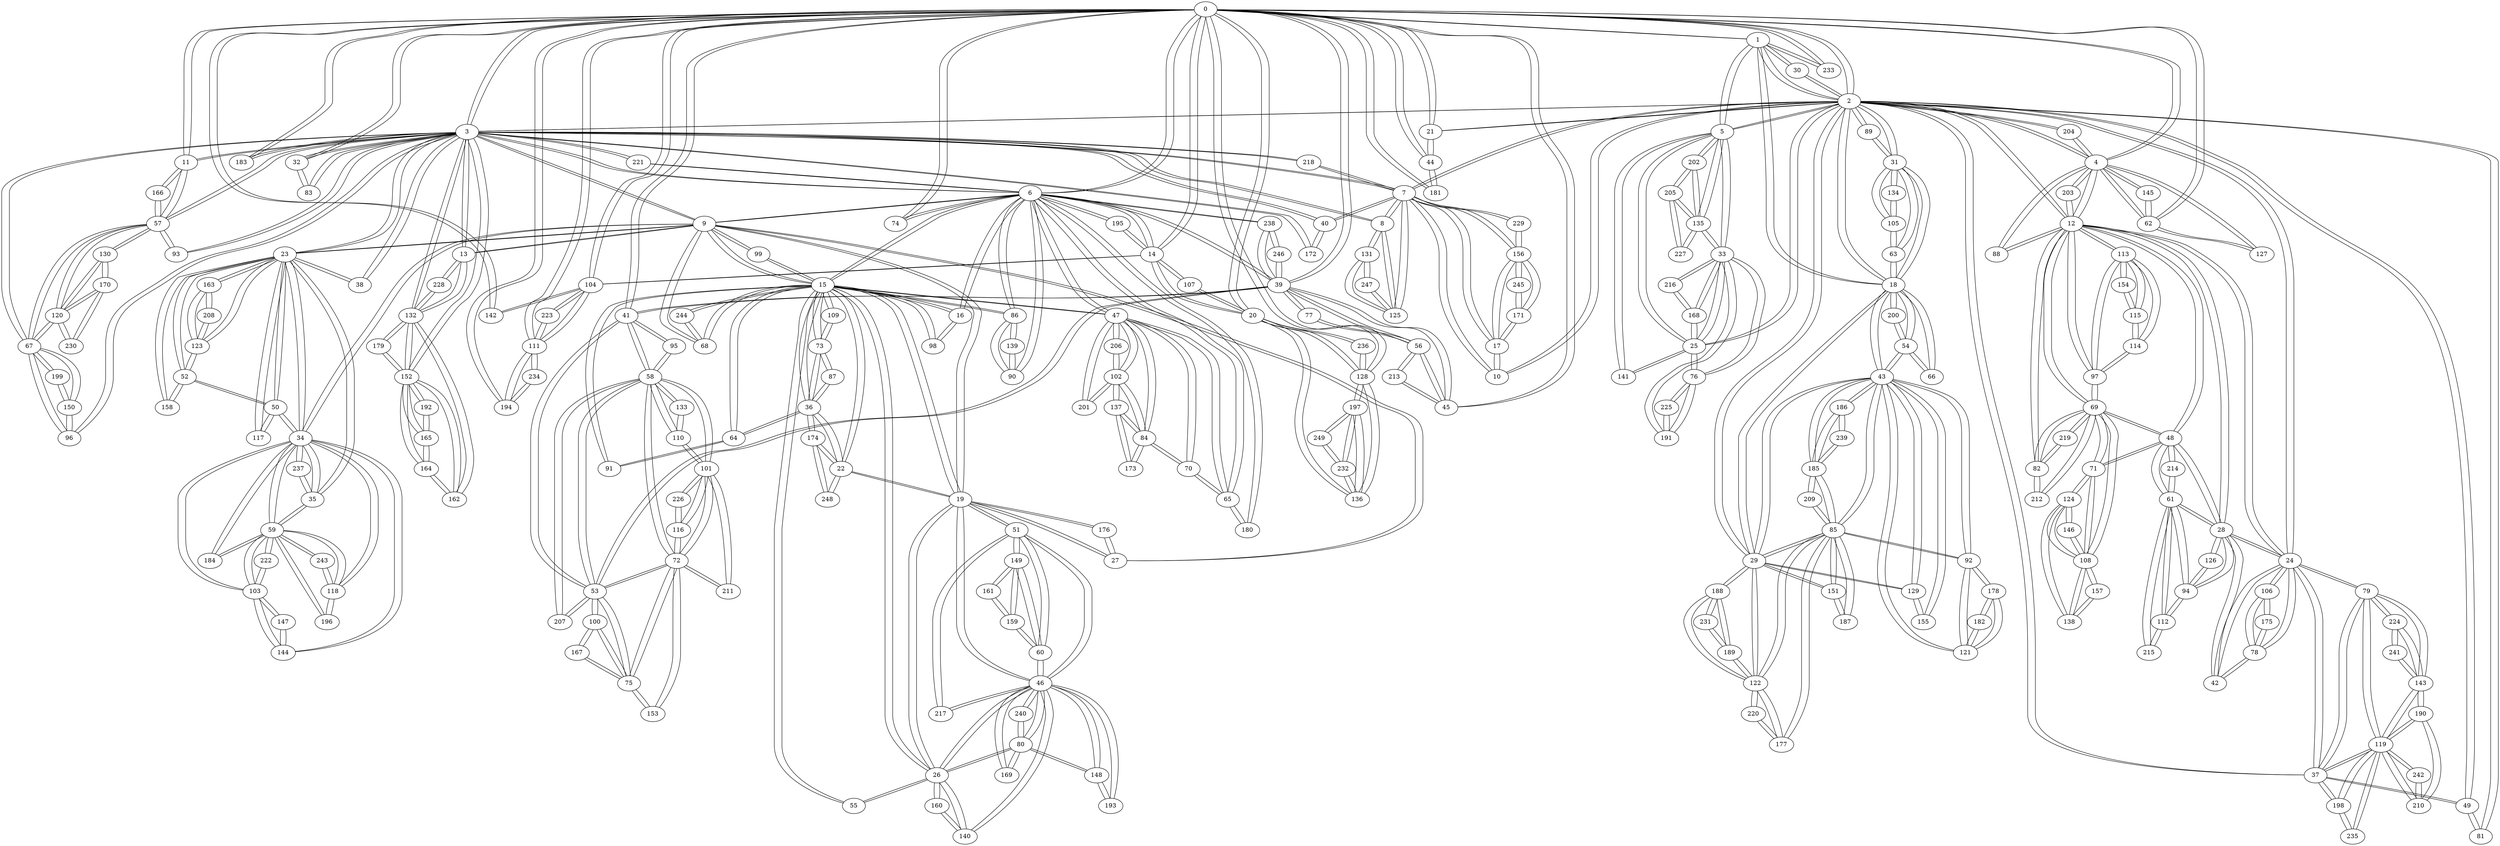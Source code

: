 graph {
0 -- 1 [ distancia=14 ]
0 -- 2 [ distancia=12 ]
0 -- 3 [ distancia=3 ]
0 -- 4 [ distancia=11 ]
0 -- 6 [ distancia=6 ]
0 -- 11 [ distancia=7 ]
0 -- 14 [ distancia=5 ]
0 -- 20 [ distancia=5 ]
0 -- 21 [ distancia=5 ]
0 -- 32 [ distancia=12 ]
0 -- 39 [ distancia=14 ]
0 -- 41 [ distancia=6 ]
0 -- 44 [ distancia=6 ]
0 -- 45 [ distancia=9 ]
0 -- 62 [ distancia=4 ]
0 -- 74 [ distancia=1 ]
0 -- 104 [ distancia=7 ]
0 -- 111 [ distancia=13 ]
0 -- 128 [ distancia=1 ]
0 -- 142 [ distancia=15 ]
0 -- 181 [ distancia=9 ]
0 -- 183 [ distancia=7 ]
0 -- 194 [ distancia=15 ]
0 -- 233 [ distancia=5 ]
1 -- 0 [ distancia=14 ]
1 -- 2 [ distancia=10 ]
1 -- 5 [ distancia=12 ]
1 -- 18 [ distancia=7 ]
1 -- 30 [ distancia=11 ]
1 -- 233 [ distancia=14 ]
2 -- 1 [ distancia=10 ]
2 -- 0 [ distancia=12 ]
2 -- 3 [ distancia=1 ]
2 -- 4 [ distancia=3 ]
2 -- 5 [ distancia=9 ]
2 -- 7 [ distancia=5 ]
2 -- 10 [ distancia=15 ]
2 -- 12 [ distancia=1 ]
2 -- 18 [ distancia=5 ]
2 -- 21 [ distancia=1 ]
2 -- 24 [ distancia=1 ]
2 -- 25 [ distancia=15 ]
2 -- 29 [ distancia=1 ]
2 -- 30 [ distancia=13 ]
2 -- 31 [ distancia=10 ]
2 -- 37 [ distancia=4 ]
2 -- 49 [ distancia=2 ]
2 -- 81 [ distancia=5 ]
2 -- 89 [ distancia=14 ]
2 -- 204 [ distancia=1 ]
3 -- 0 [ distancia=3 ]
3 -- 2 [ distancia=1 ]
3 -- 6 [ distancia=2 ]
3 -- 7 [ distancia=3 ]
3 -- 8 [ distancia=11 ]
3 -- 9 [ distancia=6 ]
3 -- 11 [ distancia=10 ]
3 -- 13 [ distancia=4 ]
3 -- 23 [ distancia=9 ]
3 -- 32 [ distancia=14 ]
3 -- 38 [ distancia=4 ]
3 -- 40 [ distancia=3 ]
3 -- 57 [ distancia=15 ]
3 -- 67 [ distancia=14 ]
3 -- 83 [ distancia=12 ]
3 -- 93 [ distancia=11 ]
3 -- 96 [ distancia=7 ]
3 -- 132 [ distancia=7 ]
3 -- 152 [ distancia=13 ]
3 -- 172 [ distancia=11 ]
3 -- 183 [ distancia=4 ]
3 -- 218 [ distancia=13 ]
3 -- 221 [ distancia=2 ]
4 -- 2 [ distancia=3 ]
4 -- 0 [ distancia=11 ]
4 -- 12 [ distancia=14 ]
4 -- 62 [ distancia=12 ]
4 -- 88 [ distancia=12 ]
4 -- 127 [ distancia=3 ]
4 -- 145 [ distancia=9 ]
4 -- 203 [ distancia=5 ]
4 -- 204 [ distancia=10 ]
5 -- 1 [ distancia=12 ]
5 -- 2 [ distancia=9 ]
5 -- 25 [ distancia=1 ]
5 -- 33 [ distancia=14 ]
5 -- 135 [ distancia=8 ]
5 -- 141 [ distancia=6 ]
5 -- 202 [ distancia=3 ]
6 -- 3 [ distancia=2 ]
6 -- 0 [ distancia=6 ]
6 -- 9 [ distancia=2 ]
6 -- 14 [ distancia=4 ]
6 -- 15 [ distancia=4 ]
6 -- 16 [ distancia=3 ]
6 -- 39 [ distancia=11 ]
6 -- 47 [ distancia=2 ]
6 -- 65 [ distancia=3 ]
6 -- 74 [ distancia=1 ]
6 -- 86 [ distancia=5 ]
6 -- 90 [ distancia=8 ]
6 -- 180 [ distancia=13 ]
6 -- 195 [ distancia=12 ]
6 -- 221 [ distancia=1 ]
6 -- 238 [ distancia=10 ]
7 -- 3 [ distancia=3 ]
7 -- 2 [ distancia=5 ]
7 -- 8 [ distancia=5 ]
7 -- 10 [ distancia=1 ]
7 -- 17 [ distancia=5 ]
7 -- 40 [ distancia=7 ]
7 -- 125 [ distancia=5 ]
7 -- 156 [ distancia=2 ]
7 -- 218 [ distancia=1 ]
7 -- 229 [ distancia=12 ]
8 -- 3 [ distancia=11 ]
8 -- 7 [ distancia=5 ]
8 -- 125 [ distancia=8 ]
8 -- 131 [ distancia=12 ]
9 -- 3 [ distancia=6 ]
9 -- 6 [ distancia=2 ]
9 -- 13 [ distancia=13 ]
9 -- 15 [ distancia=2 ]
9 -- 19 [ distancia=11 ]
9 -- 23 [ distancia=14 ]
9 -- 27 [ distancia=8 ]
9 -- 34 [ distancia=6 ]
9 -- 68 [ distancia=9 ]
9 -- 99 [ distancia=2 ]
10 -- 2 [ distancia=15 ]
10 -- 7 [ distancia=1 ]
10 -- 17 [ distancia=12 ]
11 -- 3 [ distancia=10 ]
11 -- 0 [ distancia=7 ]
11 -- 57 [ distancia=7 ]
11 -- 166 [ distancia=10 ]
12 -- 2 [ distancia=1 ]
12 -- 4 [ distancia=14 ]
12 -- 24 [ distancia=4 ]
12 -- 28 [ distancia=4 ]
12 -- 48 [ distancia=9 ]
12 -- 69 [ distancia=7 ]
12 -- 82 [ distancia=15 ]
12 -- 88 [ distancia=6 ]
12 -- 97 [ distancia=4 ]
12 -- 113 [ distancia=6 ]
12 -- 203 [ distancia=1 ]
13 -- 3 [ distancia=4 ]
13 -- 9 [ distancia=13 ]
13 -- 132 [ distancia=14 ]
13 -- 228 [ distancia=2 ]
14 -- 0 [ distancia=5 ]
14 -- 6 [ distancia=4 ]
14 -- 20 [ distancia=15 ]
14 -- 104 [ distancia=13 ]
14 -- 107 [ distancia=13 ]
14 -- 195 [ distancia=9 ]
15 -- 9 [ distancia=2 ]
15 -- 6 [ distancia=4 ]
15 -- 16 [ distancia=4 ]
15 -- 19 [ distancia=10 ]
15 -- 22 [ distancia=1 ]
15 -- 26 [ distancia=6 ]
15 -- 36 [ distancia=15 ]
15 -- 47 [ distancia=12 ]
15 -- 55 [ distancia=13 ]
15 -- 64 [ distancia=12 ]
15 -- 68 [ distancia=1 ]
15 -- 73 [ distancia=1 ]
15 -- 86 [ distancia=15 ]
15 -- 91 [ distancia=14 ]
15 -- 98 [ distancia=4 ]
15 -- 99 [ distancia=8 ]
15 -- 109 [ distancia=1 ]
15 -- 244 [ distancia=14 ]
16 -- 15 [ distancia=4 ]
16 -- 6 [ distancia=3 ]
16 -- 98 [ distancia=2 ]
17 -- 7 [ distancia=5 ]
17 -- 10 [ distancia=12 ]
17 -- 156 [ distancia=15 ]
17 -- 171 [ distancia=13 ]
18 -- 1 [ distancia=7 ]
18 -- 2 [ distancia=5 ]
18 -- 29 [ distancia=9 ]
18 -- 31 [ distancia=10 ]
18 -- 43 [ distancia=13 ]
18 -- 54 [ distancia=2 ]
18 -- 63 [ distancia=1 ]
18 -- 66 [ distancia=6 ]
18 -- 200 [ distancia=10 ]
19 -- 15 [ distancia=10 ]
19 -- 9 [ distancia=11 ]
19 -- 22 [ distancia=4 ]
19 -- 26 [ distancia=4 ]
19 -- 27 [ distancia=4 ]
19 -- 46 [ distancia=5 ]
19 -- 51 [ distancia=4 ]
19 -- 176 [ distancia=13 ]
20 -- 14 [ distancia=15 ]
20 -- 0 [ distancia=5 ]
20 -- 107 [ distancia=7 ]
20 -- 128 [ distancia=10 ]
20 -- 136 [ distancia=9 ]
20 -- 236 [ distancia=7 ]
21 -- 0 [ distancia=5 ]
21 -- 2 [ distancia=1 ]
21 -- 44 [ distancia=5 ]
22 -- 15 [ distancia=1 ]
22 -- 19 [ distancia=4 ]
22 -- 36 [ distancia=2 ]
22 -- 174 [ distancia=15 ]
22 -- 248 [ distancia=11 ]
23 -- 3 [ distancia=9 ]
23 -- 9 [ distancia=14 ]
23 -- 34 [ distancia=5 ]
23 -- 35 [ distancia=6 ]
23 -- 38 [ distancia=3 ]
23 -- 50 [ distancia=2 ]
23 -- 52 [ distancia=13 ]
23 -- 117 [ distancia=1 ]
23 -- 123 [ distancia=3 ]
23 -- 158 [ distancia=1 ]
23 -- 163 [ distancia=5 ]
24 -- 12 [ distancia=4 ]
24 -- 2 [ distancia=1 ]
24 -- 28 [ distancia=5 ]
24 -- 37 [ distancia=2 ]
24 -- 42 [ distancia=15 ]
24 -- 78 [ distancia=12 ]
24 -- 79 [ distancia=6 ]
24 -- 106 [ distancia=6 ]
25 -- 5 [ distancia=1 ]
25 -- 2 [ distancia=15 ]
25 -- 33 [ distancia=13 ]
25 -- 76 [ distancia=15 ]
25 -- 141 [ distancia=6 ]
25 -- 168 [ distancia=13 ]
26 -- 19 [ distancia=4 ]
26 -- 15 [ distancia=6 ]
26 -- 46 [ distancia=2 ]
26 -- 55 [ distancia=5 ]
26 -- 80 [ distancia=12 ]
26 -- 140 [ distancia=14 ]
26 -- 160 [ distancia=3 ]
27 -- 9 [ distancia=8 ]
27 -- 19 [ distancia=4 ]
27 -- 176 [ distancia=15 ]
28 -- 24 [ distancia=5 ]
28 -- 12 [ distancia=4 ]
28 -- 42 [ distancia=7 ]
28 -- 48 [ distancia=3 ]
28 -- 61 [ distancia=5 ]
28 -- 94 [ distancia=13 ]
28 -- 126 [ distancia=2 ]
29 -- 18 [ distancia=9 ]
29 -- 2 [ distancia=1 ]
29 -- 43 [ distancia=14 ]
29 -- 85 [ distancia=8 ]
29 -- 122 [ distancia=4 ]
29 -- 129 [ distancia=6 ]
29 -- 151 [ distancia=13 ]
29 -- 188 [ distancia=4 ]
30 -- 1 [ distancia=11 ]
30 -- 2 [ distancia=13 ]
31 -- 18 [ distancia=10 ]
31 -- 2 [ distancia=10 ]
31 -- 63 [ distancia=15 ]
31 -- 89 [ distancia=14 ]
31 -- 105 [ distancia=6 ]
31 -- 134 [ distancia=4 ]
32 -- 0 [ distancia=12 ]
32 -- 3 [ distancia=14 ]
32 -- 83 [ distancia=10 ]
33 -- 25 [ distancia=13 ]
33 -- 5 [ distancia=14 ]
33 -- 76 [ distancia=2 ]
33 -- 135 [ distancia=15 ]
33 -- 168 [ distancia=11 ]
33 -- 191 [ distancia=13 ]
33 -- 216 [ distancia=5 ]
34 -- 23 [ distancia=5 ]
34 -- 9 [ distancia=6 ]
34 -- 35 [ distancia=4 ]
34 -- 50 [ distancia=10 ]
34 -- 59 [ distancia=6 ]
34 -- 103 [ distancia=10 ]
34 -- 118 [ distancia=11 ]
34 -- 144 [ distancia=5 ]
34 -- 184 [ distancia=2 ]
34 -- 237 [ distancia=10 ]
35 -- 23 [ distancia=6 ]
35 -- 34 [ distancia=4 ]
35 -- 59 [ distancia=6 ]
35 -- 237 [ distancia=2 ]
36 -- 22 [ distancia=2 ]
36 -- 15 [ distancia=15 ]
36 -- 64 [ distancia=8 ]
36 -- 73 [ distancia=5 ]
36 -- 87 [ distancia=2 ]
36 -- 174 [ distancia=12 ]
37 -- 24 [ distancia=2 ]
37 -- 2 [ distancia=4 ]
37 -- 49 [ distancia=11 ]
37 -- 79 [ distancia=6 ]
37 -- 119 [ distancia=13 ]
37 -- 198 [ distancia=9 ]
38 -- 23 [ distancia=3 ]
38 -- 3 [ distancia=4 ]
39 -- 0 [ distancia=14 ]
39 -- 6 [ distancia=11 ]
39 -- 41 [ distancia=7 ]
39 -- 45 [ distancia=7 ]
39 -- 53 [ distancia=1 ]
39 -- 56 [ distancia=11 ]
39 -- 77 [ distancia=5 ]
39 -- 238 [ distancia=1 ]
39 -- 246 [ distancia=9 ]
40 -- 7 [ distancia=7 ]
40 -- 3 [ distancia=3 ]
40 -- 172 [ distancia=14 ]
41 -- 39 [ distancia=7 ]
41 -- 0 [ distancia=6 ]
41 -- 53 [ distancia=6 ]
41 -- 58 [ distancia=12 ]
41 -- 95 [ distancia=4 ]
42 -- 28 [ distancia=7 ]
42 -- 24 [ distancia=15 ]
42 -- 78 [ distancia=15 ]
43 -- 29 [ distancia=14 ]
43 -- 18 [ distancia=13 ]
43 -- 54 [ distancia=5 ]
43 -- 85 [ distancia=6 ]
43 -- 92 [ distancia=7 ]
43 -- 121 [ distancia=9 ]
43 -- 129 [ distancia=11 ]
43 -- 155 [ distancia=9 ]
43 -- 185 [ distancia=11 ]
43 -- 186 [ distancia=5 ]
44 -- 0 [ distancia=6 ]
44 -- 21 [ distancia=5 ]
44 -- 181 [ distancia=12 ]
45 -- 39 [ distancia=7 ]
45 -- 0 [ distancia=9 ]
45 -- 56 [ distancia=12 ]
45 -- 213 [ distancia=4 ]
46 -- 26 [ distancia=2 ]
46 -- 19 [ distancia=5 ]
46 -- 51 [ distancia=12 ]
46 -- 60 [ distancia=9 ]
46 -- 80 [ distancia=2 ]
46 -- 140 [ distancia=7 ]
46 -- 148 [ distancia=10 ]
46 -- 169 [ distancia=2 ]
46 -- 193 [ distancia=2 ]
46 -- 217 [ distancia=3 ]
46 -- 240 [ distancia=11 ]
47 -- 15 [ distancia=12 ]
47 -- 6 [ distancia=2 ]
47 -- 65 [ distancia=3 ]
47 -- 70 [ distancia=9 ]
47 -- 84 [ distancia=11 ]
47 -- 102 [ distancia=14 ]
47 -- 201 [ distancia=4 ]
47 -- 206 [ distancia=3 ]
48 -- 28 [ distancia=3 ]
48 -- 12 [ distancia=9 ]
48 -- 61 [ distancia=11 ]
48 -- 69 [ distancia=14 ]
48 -- 71 [ distancia=2 ]
48 -- 214 [ distancia=10 ]
49 -- 2 [ distancia=2 ]
49 -- 37 [ distancia=11 ]
49 -- 81 [ distancia=10 ]
50 -- 34 [ distancia=10 ]
50 -- 23 [ distancia=2 ]
50 -- 52 [ distancia=5 ]
50 -- 117 [ distancia=10 ]
51 -- 46 [ distancia=12 ]
51 -- 19 [ distancia=4 ]
51 -- 60 [ distancia=2 ]
51 -- 149 [ distancia=8 ]
51 -- 217 [ distancia=9 ]
52 -- 50 [ distancia=5 ]
52 -- 23 [ distancia=13 ]
52 -- 123 [ distancia=13 ]
52 -- 158 [ distancia=4 ]
53 -- 41 [ distancia=6 ]
53 -- 39 [ distancia=1 ]
53 -- 58 [ distancia=13 ]
53 -- 72 [ distancia=4 ]
53 -- 75 [ distancia=14 ]
53 -- 100 [ distancia=13 ]
53 -- 207 [ distancia=6 ]
54 -- 43 [ distancia=5 ]
54 -- 18 [ distancia=2 ]
54 -- 66 [ distancia=5 ]
54 -- 200 [ distancia=7 ]
55 -- 26 [ distancia=5 ]
55 -- 15 [ distancia=13 ]
56 -- 39 [ distancia=11 ]
56 -- 45 [ distancia=12 ]
56 -- 77 [ distancia=2 ]
56 -- 213 [ distancia=13 ]
57 -- 11 [ distancia=7 ]
57 -- 3 [ distancia=15 ]
57 -- 67 [ distancia=2 ]
57 -- 93 [ distancia=1 ]
57 -- 120 [ distancia=7 ]
57 -- 130 [ distancia=5 ]
57 -- 166 [ distancia=4 ]
58 -- 53 [ distancia=13 ]
58 -- 41 [ distancia=12 ]
58 -- 72 [ distancia=5 ]
58 -- 95 [ distancia=7 ]
58 -- 101 [ distancia=5 ]
58 -- 110 [ distancia=1 ]
58 -- 133 [ distancia=9 ]
58 -- 207 [ distancia=14 ]
59 -- 34 [ distancia=6 ]
59 -- 35 [ distancia=6 ]
59 -- 103 [ distancia=3 ]
59 -- 118 [ distancia=4 ]
59 -- 184 [ distancia=14 ]
59 -- 196 [ distancia=7 ]
59 -- 222 [ distancia=6 ]
59 -- 243 [ distancia=8 ]
60 -- 51 [ distancia=2 ]
60 -- 46 [ distancia=9 ]
60 -- 149 [ distancia=8 ]
60 -- 159 [ distancia=3 ]
61 -- 48 [ distancia=11 ]
61 -- 28 [ distancia=5 ]
61 -- 94 [ distancia=9 ]
61 -- 112 [ distancia=12 ]
61 -- 214 [ distancia=12 ]
61 -- 215 [ distancia=4 ]
62 -- 0 [ distancia=4 ]
62 -- 4 [ distancia=12 ]
62 -- 127 [ distancia=5 ]
62 -- 145 [ distancia=11 ]
63 -- 31 [ distancia=15 ]
63 -- 18 [ distancia=1 ]
63 -- 105 [ distancia=11 ]
64 -- 36 [ distancia=8 ]
64 -- 15 [ distancia=12 ]
64 -- 91 [ distancia=4 ]
65 -- 6 [ distancia=3 ]
65 -- 47 [ distancia=3 ]
65 -- 70 [ distancia=11 ]
65 -- 180 [ distancia=1 ]
66 -- 54 [ distancia=5 ]
66 -- 18 [ distancia=6 ]
67 -- 57 [ distancia=2 ]
67 -- 3 [ distancia=14 ]
67 -- 96 [ distancia=13 ]
67 -- 120 [ distancia=10 ]
67 -- 150 [ distancia=15 ]
67 -- 199 [ distancia=5 ]
68 -- 15 [ distancia=1 ]
68 -- 9 [ distancia=9 ]
68 -- 244 [ distancia=10 ]
69 -- 48 [ distancia=14 ]
69 -- 12 [ distancia=7 ]
69 -- 71 [ distancia=2 ]
69 -- 82 [ distancia=9 ]
69 -- 97 [ distancia=13 ]
69 -- 108 [ distancia=15 ]
69 -- 212 [ distancia=6 ]
69 -- 219 [ distancia=9 ]
70 -- 47 [ distancia=9 ]
70 -- 65 [ distancia=11 ]
70 -- 84 [ distancia=3 ]
71 -- 69 [ distancia=2 ]
71 -- 48 [ distancia=2 ]
71 -- 108 [ distancia=13 ]
71 -- 124 [ distancia=13 ]
72 -- 58 [ distancia=5 ]
72 -- 53 [ distancia=4 ]
72 -- 75 [ distancia=5 ]
72 -- 101 [ distancia=3 ]
72 -- 116 [ distancia=15 ]
72 -- 153 [ distancia=14 ]
72 -- 211 [ distancia=14 ]
73 -- 36 [ distancia=5 ]
73 -- 15 [ distancia=1 ]
73 -- 87 [ distancia=12 ]
73 -- 109 [ distancia=6 ]
74 -- 0 [ distancia=1 ]
74 -- 6 [ distancia=1 ]
75 -- 72 [ distancia=5 ]
75 -- 53 [ distancia=14 ]
75 -- 100 [ distancia=7 ]
75 -- 153 [ distancia=14 ]
75 -- 167 [ distancia=7 ]
76 -- 33 [ distancia=2 ]
76 -- 25 [ distancia=15 ]
76 -- 191 [ distancia=4 ]
76 -- 225 [ distancia=7 ]
77 -- 56 [ distancia=2 ]
77 -- 39 [ distancia=5 ]
78 -- 42 [ distancia=15 ]
78 -- 24 [ distancia=12 ]
78 -- 106 [ distancia=5 ]
78 -- 175 [ distancia=12 ]
79 -- 24 [ distancia=6 ]
79 -- 37 [ distancia=6 ]
79 -- 119 [ distancia=13 ]
79 -- 143 [ distancia=11 ]
79 -- 224 [ distancia=8 ]
80 -- 46 [ distancia=2 ]
80 -- 26 [ distancia=12 ]
80 -- 148 [ distancia=14 ]
80 -- 169 [ distancia=2 ]
80 -- 240 [ distancia=13 ]
81 -- 49 [ distancia=10 ]
81 -- 2 [ distancia=5 ]
82 -- 12 [ distancia=15 ]
82 -- 69 [ distancia=9 ]
82 -- 212 [ distancia=7 ]
82 -- 219 [ distancia=2 ]
83 -- 32 [ distancia=10 ]
83 -- 3 [ distancia=12 ]
84 -- 70 [ distancia=3 ]
84 -- 47 [ distancia=11 ]
84 -- 102 [ distancia=8 ]
84 -- 137 [ distancia=7 ]
84 -- 173 [ distancia=10 ]
85 -- 43 [ distancia=6 ]
85 -- 29 [ distancia=8 ]
85 -- 92 [ distancia=2 ]
85 -- 122 [ distancia=3 ]
85 -- 151 [ distancia=5 ]
85 -- 177 [ distancia=15 ]
85 -- 185 [ distancia=6 ]
85 -- 187 [ distancia=7 ]
85 -- 209 [ distancia=8 ]
86 -- 6 [ distancia=5 ]
86 -- 15 [ distancia=15 ]
86 -- 90 [ distancia=13 ]
86 -- 139 [ distancia=9 ]
87 -- 36 [ distancia=2 ]
87 -- 73 [ distancia=12 ]
88 -- 4 [ distancia=12 ]
88 -- 12 [ distancia=6 ]
89 -- 31 [ distancia=14 ]
89 -- 2 [ distancia=14 ]
90 -- 86 [ distancia=13 ]
90 -- 6 [ distancia=8 ]
90 -- 139 [ distancia=10 ]
91 -- 64 [ distancia=4 ]
91 -- 15 [ distancia=14 ]
92 -- 43 [ distancia=7 ]
92 -- 85 [ distancia=2 ]
92 -- 121 [ distancia=5 ]
92 -- 178 [ distancia=11 ]
93 -- 3 [ distancia=11 ]
93 -- 57 [ distancia=1 ]
94 -- 28 [ distancia=13 ]
94 -- 61 [ distancia=9 ]
94 -- 112 [ distancia=15 ]
94 -- 126 [ distancia=12 ]
95 -- 58 [ distancia=7 ]
95 -- 41 [ distancia=4 ]
96 -- 67 [ distancia=13 ]
96 -- 3 [ distancia=7 ]
96 -- 150 [ distancia=10 ]
97 -- 12 [ distancia=4 ]
97 -- 69 [ distancia=13 ]
97 -- 113 [ distancia=5 ]
97 -- 114 [ distancia=6 ]
98 -- 16 [ distancia=2 ]
98 -- 15 [ distancia=4 ]
99 -- 9 [ distancia=2 ]
99 -- 15 [ distancia=8 ]
100 -- 53 [ distancia=13 ]
100 -- 75 [ distancia=7 ]
100 -- 167 [ distancia=11 ]
101 -- 72 [ distancia=3 ]
101 -- 58 [ distancia=5 ]
101 -- 110 [ distancia=5 ]
101 -- 116 [ distancia=9 ]
101 -- 211 [ distancia=5 ]
101 -- 226 [ distancia=5 ]
102 -- 84 [ distancia=8 ]
102 -- 47 [ distancia=14 ]
102 -- 137 [ distancia=9 ]
102 -- 201 [ distancia=12 ]
102 -- 206 [ distancia=4 ]
103 -- 59 [ distancia=3 ]
103 -- 34 [ distancia=10 ]
103 -- 144 [ distancia=7 ]
103 -- 147 [ distancia=12 ]
103 -- 222 [ distancia=12 ]
104 -- 14 [ distancia=13 ]
104 -- 0 [ distancia=7 ]
104 -- 111 [ distancia=10 ]
104 -- 142 [ distancia=13 ]
104 -- 223 [ distancia=3 ]
105 -- 31 [ distancia=6 ]
105 -- 63 [ distancia=11 ]
105 -- 134 [ distancia=9 ]
106 -- 78 [ distancia=5 ]
106 -- 24 [ distancia=6 ]
106 -- 175 [ distancia=5 ]
107 -- 20 [ distancia=7 ]
107 -- 14 [ distancia=13 ]
108 -- 69 [ distancia=15 ]
108 -- 71 [ distancia=13 ]
108 -- 124 [ distancia=13 ]
108 -- 138 [ distancia=10 ]
108 -- 146 [ distancia=2 ]
108 -- 157 [ distancia=5 ]
109 -- 73 [ distancia=6 ]
109 -- 15 [ distancia=1 ]
110 -- 101 [ distancia=5 ]
110 -- 58 [ distancia=1 ]
110 -- 133 [ distancia=15 ]
111 -- 0 [ distancia=13 ]
111 -- 104 [ distancia=10 ]
111 -- 194 [ distancia=5 ]
111 -- 223 [ distancia=2 ]
111 -- 234 [ distancia=15 ]
112 -- 94 [ distancia=15 ]
112 -- 61 [ distancia=12 ]
112 -- 215 [ distancia=4 ]
113 -- 97 [ distancia=5 ]
113 -- 12 [ distancia=6 ]
113 -- 114 [ distancia=7 ]
113 -- 115 [ distancia=10 ]
113 -- 154 [ distancia=3 ]
114 -- 113 [ distancia=7 ]
114 -- 97 [ distancia=6 ]
114 -- 115 [ distancia=6 ]
115 -- 113 [ distancia=10 ]
115 -- 114 [ distancia=6 ]
115 -- 154 [ distancia=4 ]
116 -- 72 [ distancia=15 ]
116 -- 101 [ distancia=9 ]
116 -- 226 [ distancia=15 ]
117 -- 23 [ distancia=1 ]
117 -- 50 [ distancia=10 ]
118 -- 59 [ distancia=4 ]
118 -- 34 [ distancia=11 ]
118 -- 196 [ distancia=6 ]
118 -- 243 [ distancia=3 ]
119 -- 79 [ distancia=13 ]
119 -- 37 [ distancia=13 ]
119 -- 143 [ distancia=1 ]
119 -- 190 [ distancia=11 ]
119 -- 198 [ distancia=9 ]
119 -- 210 [ distancia=4 ]
119 -- 235 [ distancia=12 ]
119 -- 242 [ distancia=2 ]
120 -- 57 [ distancia=7 ]
120 -- 67 [ distancia=10 ]
120 -- 130 [ distancia=13 ]
120 -- 170 [ distancia=1 ]
120 -- 230 [ distancia=15 ]
121 -- 92 [ distancia=5 ]
121 -- 43 [ distancia=9 ]
121 -- 178 [ distancia=6 ]
121 -- 182 [ distancia=8 ]
122 -- 85 [ distancia=3 ]
122 -- 29 [ distancia=4 ]
122 -- 177 [ distancia=11 ]
122 -- 188 [ distancia=9 ]
122 -- 189 [ distancia=3 ]
122 -- 220 [ distancia=13 ]
123 -- 23 [ distancia=3 ]
123 -- 52 [ distancia=13 ]
123 -- 163 [ distancia=2 ]
123 -- 208 [ distancia=11 ]
124 -- 108 [ distancia=13 ]
124 -- 71 [ distancia=13 ]
124 -- 138 [ distancia=14 ]
124 -- 146 [ distancia=4 ]
125 -- 8 [ distancia=8 ]
125 -- 7 [ distancia=5 ]
125 -- 131 [ distancia=11 ]
125 -- 247 [ distancia=5 ]
126 -- 94 [ distancia=12 ]
126 -- 28 [ distancia=2 ]
127 -- 62 [ distancia=5 ]
127 -- 4 [ distancia=3 ]
128 -- 20 [ distancia=10 ]
128 -- 0 [ distancia=1 ]
128 -- 136 [ distancia=9 ]
128 -- 197 [ distancia=15 ]
128 -- 236 [ distancia=15 ]
129 -- 29 [ distancia=6 ]
129 -- 43 [ distancia=11 ]
129 -- 155 [ distancia=13 ]
130 -- 57 [ distancia=5 ]
130 -- 120 [ distancia=13 ]
130 -- 170 [ distancia=3 ]
131 -- 8 [ distancia=12 ]
131 -- 125 [ distancia=11 ]
131 -- 247 [ distancia=9 ]
132 -- 13 [ distancia=14 ]
132 -- 3 [ distancia=7 ]
132 -- 152 [ distancia=7 ]
132 -- 162 [ distancia=5 ]
132 -- 179 [ distancia=3 ]
132 -- 228 [ distancia=5 ]
133 -- 110 [ distancia=15 ]
133 -- 58 [ distancia=9 ]
134 -- 105 [ distancia=9 ]
134 -- 31 [ distancia=4 ]
135 -- 5 [ distancia=8 ]
135 -- 33 [ distancia=15 ]
135 -- 202 [ distancia=15 ]
135 -- 205 [ distancia=5 ]
135 -- 227 [ distancia=15 ]
136 -- 128 [ distancia=9 ]
136 -- 20 [ distancia=9 ]
136 -- 197 [ distancia=12 ]
136 -- 232 [ distancia=6 ]
137 -- 102 [ distancia=9 ]
137 -- 84 [ distancia=7 ]
137 -- 173 [ distancia=13 ]
138 -- 124 [ distancia=14 ]
138 -- 108 [ distancia=10 ]
138 -- 157 [ distancia=15 ]
139 -- 86 [ distancia=9 ]
139 -- 90 [ distancia=10 ]
140 -- 26 [ distancia=14 ]
140 -- 46 [ distancia=7 ]
140 -- 160 [ distancia=2 ]
141 -- 25 [ distancia=6 ]
141 -- 5 [ distancia=6 ]
142 -- 0 [ distancia=15 ]
142 -- 104 [ distancia=13 ]
143 -- 79 [ distancia=11 ]
143 -- 119 [ distancia=1 ]
143 -- 190 [ distancia=15 ]
143 -- 224 [ distancia=1 ]
143 -- 241 [ distancia=9 ]
144 -- 34 [ distancia=5 ]
144 -- 103 [ distancia=7 ]
144 -- 147 [ distancia=9 ]
145 -- 62 [ distancia=11 ]
145 -- 4 [ distancia=9 ]
146 -- 124 [ distancia=4 ]
146 -- 108 [ distancia=2 ]
147 -- 144 [ distancia=9 ]
147 -- 103 [ distancia=12 ]
148 -- 80 [ distancia=14 ]
148 -- 46 [ distancia=10 ]
148 -- 193 [ distancia=9 ]
149 -- 60 [ distancia=8 ]
149 -- 51 [ distancia=8 ]
149 -- 159 [ distancia=8 ]
149 -- 161 [ distancia=11 ]
150 -- 96 [ distancia=10 ]
150 -- 67 [ distancia=15 ]
150 -- 199 [ distancia=4 ]
151 -- 29 [ distancia=13 ]
151 -- 85 [ distancia=5 ]
151 -- 187 [ distancia=15 ]
152 -- 132 [ distancia=7 ]
152 -- 3 [ distancia=13 ]
152 -- 162 [ distancia=14 ]
152 -- 164 [ distancia=10 ]
152 -- 165 [ distancia=10 ]
152 -- 179 [ distancia=10 ]
152 -- 192 [ distancia=8 ]
153 -- 75 [ distancia=14 ]
153 -- 72 [ distancia=14 ]
154 -- 115 [ distancia=4 ]
154 -- 113 [ distancia=3 ]
155 -- 129 [ distancia=13 ]
155 -- 43 [ distancia=9 ]
156 -- 17 [ distancia=15 ]
156 -- 7 [ distancia=2 ]
156 -- 171 [ distancia=9 ]
156 -- 229 [ distancia=2 ]
156 -- 245 [ distancia=12 ]
157 -- 108 [ distancia=5 ]
157 -- 138 [ distancia=15 ]
158 -- 52 [ distancia=4 ]
158 -- 23 [ distancia=1 ]
159 -- 60 [ distancia=3 ]
159 -- 149 [ distancia=8 ]
159 -- 161 [ distancia=2 ]
160 -- 26 [ distancia=3 ]
160 -- 140 [ distancia=2 ]
161 -- 149 [ distancia=11 ]
161 -- 159 [ distancia=2 ]
162 -- 152 [ distancia=14 ]
162 -- 132 [ distancia=5 ]
162 -- 164 [ distancia=12 ]
163 -- 123 [ distancia=2 ]
163 -- 23 [ distancia=5 ]
163 -- 208 [ distancia=4 ]
164 -- 152 [ distancia=10 ]
164 -- 162 [ distancia=12 ]
164 -- 165 [ distancia=13 ]
165 -- 164 [ distancia=13 ]
165 -- 152 [ distancia=10 ]
165 -- 192 [ distancia=13 ]
166 -- 11 [ distancia=10 ]
166 -- 57 [ distancia=4 ]
167 -- 100 [ distancia=11 ]
167 -- 75 [ distancia=7 ]
168 -- 33 [ distancia=11 ]
168 -- 25 [ distancia=13 ]
168 -- 216 [ distancia=14 ]
169 -- 80 [ distancia=2 ]
169 -- 46 [ distancia=2 ]
170 -- 120 [ distancia=1 ]
170 -- 130 [ distancia=3 ]
170 -- 230 [ distancia=11 ]
171 -- 156 [ distancia=9 ]
171 -- 17 [ distancia=13 ]
171 -- 245 [ distancia=6 ]
172 -- 40 [ distancia=14 ]
172 -- 3 [ distancia=11 ]
173 -- 137 [ distancia=13 ]
173 -- 84 [ distancia=10 ]
174 -- 36 [ distancia=12 ]
174 -- 22 [ distancia=15 ]
174 -- 248 [ distancia=15 ]
175 -- 106 [ distancia=5 ]
175 -- 78 [ distancia=12 ]
176 -- 19 [ distancia=13 ]
176 -- 27 [ distancia=15 ]
177 -- 122 [ distancia=11 ]
177 -- 85 [ distancia=15 ]
177 -- 220 [ distancia=15 ]
178 -- 121 [ distancia=6 ]
178 -- 92 [ distancia=11 ]
178 -- 182 [ distancia=5 ]
179 -- 152 [ distancia=10 ]
179 -- 132 [ distancia=3 ]
180 -- 65 [ distancia=1 ]
180 -- 6 [ distancia=13 ]
181 -- 44 [ distancia=12 ]
181 -- 0 [ distancia=9 ]
182 -- 178 [ distancia=5 ]
182 -- 121 [ distancia=8 ]
183 -- 0 [ distancia=7 ]
183 -- 3 [ distancia=4 ]
184 -- 34 [ distancia=2 ]
184 -- 59 [ distancia=14 ]
185 -- 85 [ distancia=6 ]
185 -- 43 [ distancia=11 ]
185 -- 186 [ distancia=1 ]
185 -- 209 [ distancia=4 ]
185 -- 239 [ distancia=15 ]
186 -- 185 [ distancia=1 ]
186 -- 43 [ distancia=5 ]
186 -- 239 [ distancia=7 ]
187 -- 151 [ distancia=15 ]
187 -- 85 [ distancia=7 ]
188 -- 122 [ distancia=9 ]
188 -- 29 [ distancia=4 ]
188 -- 189 [ distancia=9 ]
188 -- 231 [ distancia=10 ]
189 -- 188 [ distancia=9 ]
189 -- 122 [ distancia=3 ]
189 -- 231 [ distancia=9 ]
190 -- 119 [ distancia=11 ]
190 -- 143 [ distancia=15 ]
190 -- 210 [ distancia=8 ]
191 -- 33 [ distancia=13 ]
191 -- 76 [ distancia=4 ]
191 -- 225 [ distancia=15 ]
192 -- 165 [ distancia=13 ]
192 -- 152 [ distancia=8 ]
193 -- 148 [ distancia=9 ]
193 -- 46 [ distancia=2 ]
194 -- 111 [ distancia=5 ]
194 -- 0 [ distancia=15 ]
194 -- 234 [ distancia=14 ]
195 -- 14 [ distancia=9 ]
195 -- 6 [ distancia=12 ]
196 -- 118 [ distancia=6 ]
196 -- 59 [ distancia=7 ]
197 -- 136 [ distancia=12 ]
197 -- 128 [ distancia=15 ]
197 -- 232 [ distancia=6 ]
197 -- 249 [ distancia=9 ]
198 -- 119 [ distancia=9 ]
198 -- 37 [ distancia=9 ]
198 -- 235 [ distancia=6 ]
199 -- 67 [ distancia=5 ]
199 -- 150 [ distancia=4 ]
200 -- 18 [ distancia=10 ]
200 -- 54 [ distancia=7 ]
201 -- 102 [ distancia=12 ]
201 -- 47 [ distancia=4 ]
202 -- 135 [ distancia=15 ]
202 -- 5 [ distancia=3 ]
202 -- 205 [ distancia=9 ]
203 -- 4 [ distancia=5 ]
203 -- 12 [ distancia=1 ]
204 -- 4 [ distancia=10 ]
204 -- 2 [ distancia=1 ]
205 -- 135 [ distancia=5 ]
205 -- 202 [ distancia=9 ]
205 -- 227 [ distancia=3 ]
206 -- 102 [ distancia=4 ]
206 -- 47 [ distancia=3 ]
207 -- 53 [ distancia=6 ]
207 -- 58 [ distancia=14 ]
208 -- 163 [ distancia=4 ]
208 -- 123 [ distancia=11 ]
209 -- 185 [ distancia=4 ]
209 -- 85 [ distancia=8 ]
210 -- 190 [ distancia=8 ]
210 -- 119 [ distancia=4 ]
210 -- 242 [ distancia=2 ]
211 -- 101 [ distancia=5 ]
211 -- 72 [ distancia=14 ]
212 -- 69 [ distancia=6 ]
212 -- 82 [ distancia=7 ]
213 -- 45 [ distancia=4 ]
213 -- 56 [ distancia=13 ]
214 -- 48 [ distancia=10 ]
214 -- 61 [ distancia=12 ]
215 -- 112 [ distancia=4 ]
215 -- 61 [ distancia=4 ]
216 -- 168 [ distancia=14 ]
216 -- 33 [ distancia=5 ]
217 -- 51 [ distancia=9 ]
217 -- 46 [ distancia=3 ]
218 -- 7 [ distancia=1 ]
218 -- 3 [ distancia=13 ]
219 -- 69 [ distancia=9 ]
219 -- 82 [ distancia=2 ]
220 -- 122 [ distancia=13 ]
220 -- 177 [ distancia=15 ]
221 -- 3 [ distancia=2 ]
221 -- 6 [ distancia=1 ]
222 -- 59 [ distancia=6 ]
222 -- 103 [ distancia=12 ]
223 -- 104 [ distancia=3 ]
223 -- 111 [ distancia=2 ]
224 -- 79 [ distancia=8 ]
224 -- 143 [ distancia=1 ]
224 -- 241 [ distancia=10 ]
225 -- 191 [ distancia=15 ]
225 -- 76 [ distancia=7 ]
226 -- 101 [ distancia=5 ]
226 -- 116 [ distancia=15 ]
227 -- 205 [ distancia=3 ]
227 -- 135 [ distancia=15 ]
228 -- 13 [ distancia=2 ]
228 -- 132 [ distancia=5 ]
229 -- 7 [ distancia=12 ]
229 -- 156 [ distancia=2 ]
230 -- 170 [ distancia=11 ]
230 -- 120 [ distancia=15 ]
231 -- 189 [ distancia=9 ]
231 -- 188 [ distancia=10 ]
232 -- 136 [ distancia=6 ]
232 -- 197 [ distancia=6 ]
232 -- 249 [ distancia=13 ]
233 -- 1 [ distancia=14 ]
233 -- 0 [ distancia=5 ]
234 -- 194 [ distancia=14 ]
234 -- 111 [ distancia=15 ]
235 -- 198 [ distancia=6 ]
235 -- 119 [ distancia=12 ]
236 -- 20 [ distancia=7 ]
236 -- 128 [ distancia=15 ]
237 -- 35 [ distancia=2 ]
237 -- 34 [ distancia=10 ]
238 -- 6 [ distancia=10 ]
238 -- 39 [ distancia=1 ]
238 -- 246 [ distancia=1 ]
239 -- 186 [ distancia=7 ]
239 -- 185 [ distancia=15 ]
240 -- 46 [ distancia=11 ]
240 -- 80 [ distancia=13 ]
241 -- 224 [ distancia=10 ]
241 -- 143 [ distancia=9 ]
242 -- 119 [ distancia=2 ]
242 -- 210 [ distancia=2 ]
243 -- 118 [ distancia=3 ]
243 -- 59 [ distancia=8 ]
244 -- 68 [ distancia=10 ]
244 -- 15 [ distancia=14 ]
245 -- 171 [ distancia=6 ]
245 -- 156 [ distancia=12 ]
246 -- 238 [ distancia=1 ]
246 -- 39 [ distancia=9 ]
247 -- 131 [ distancia=9 ]
247 -- 125 [ distancia=5 ]
248 -- 174 [ distancia=15 ]
248 -- 22 [ distancia=11 ]
249 -- 232 [ distancia=13 ]
249 -- 197 [ distancia=9 ]
}
